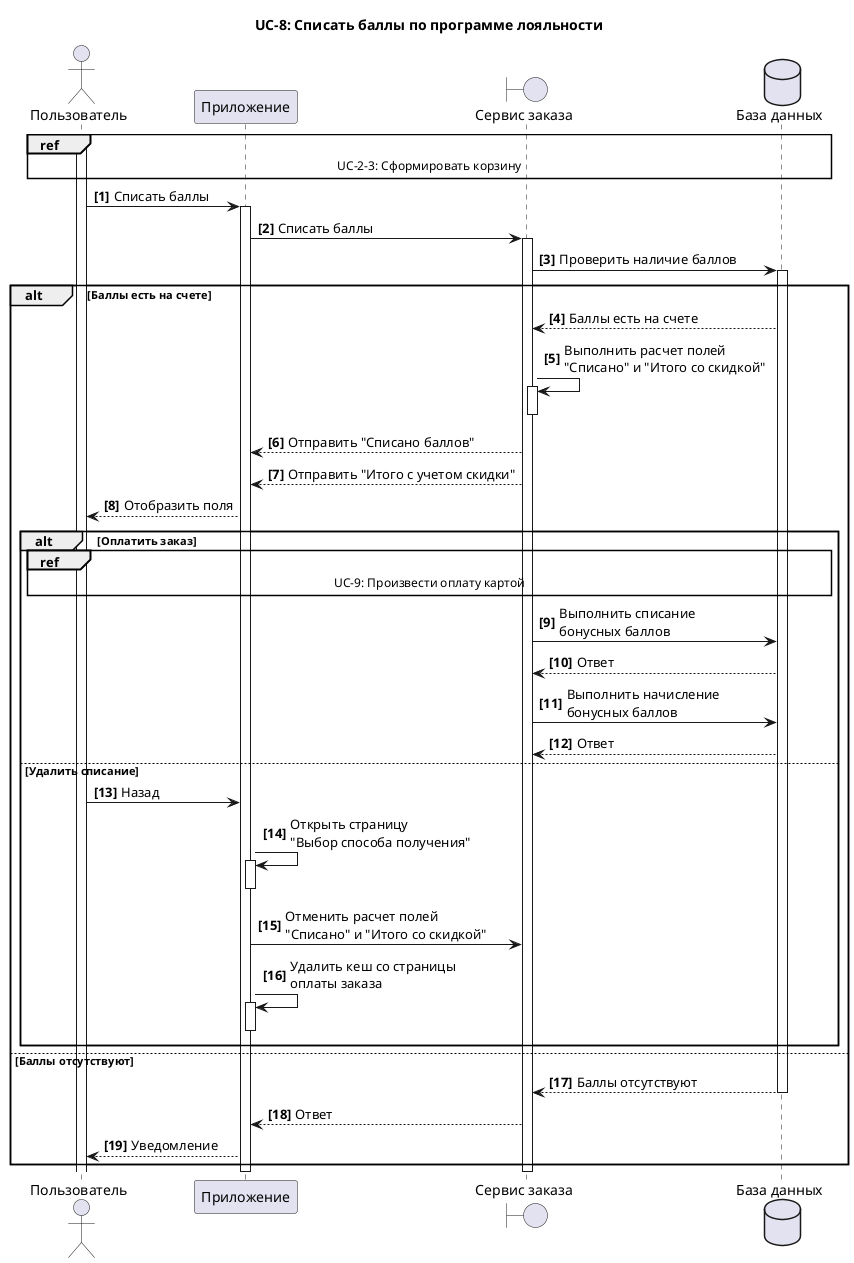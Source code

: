 @startuml
title UC-8: Списать баллы по программе лояльности
actor "Пользователь" as U 
participant  "Приложение" as A 
boundary "Сервис заказа" as S
dataBase "База данных" as DB 
autonumber "<b>[0]" 
activate U

ref over U,A,S,DB
UC-2-3: Сформировать корзину
end ref

U->A++: Списать баллы
A->S++: Списать баллы
S->DB++: Проверить наличие баллов
alt Баллы есть на счете
DB-->S:Баллы есть на счете
S->S++: Выполнить расчет полей \n"Списано" и "Итого со скидкой" 
S--
S-->A: Отправить "Списано баллов"
S-->A: Отправить "Итого с учетом скидки"
A-->U: Отобразить поля
alt Оплатить заказ
ref over U,A,S, DB
UC-9: Произвести оплату картой
end ref
S->DB: Выполнить списание \nбонусных баллов 
DB-->S: Ответ
S->DB: Выполнить начисление \nбонусных баллов 
DB-->S: Ответ
else Удалить списание
U->A: Назад
A->A++: Открыть страницу  \n"Выбор способа получения"
A--
A->S: Отменить расчет полей \n"Списано" и "Итого со скидкой" 
A->A++: Удалить кеш со страницы \nоплаты заказа
A--
end
else  Баллы отсутствуют
DB-->S:Баллы отсутствуют
DB--
S-->A: Ответ
A-->U: Уведомление
end
S--
A--
@enduml
